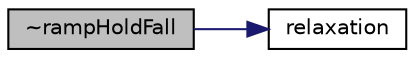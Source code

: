 digraph "~rampHoldFall"
{
  bgcolor="transparent";
  edge [fontname="Helvetica",fontsize="10",labelfontname="Helvetica",labelfontsize="10"];
  node [fontname="Helvetica",fontsize="10",shape=record];
  rankdir="LR";
  Node1 [label="~rampHoldFall",height=0.2,width=0.4,color="black", fillcolor="grey75", style="filled", fontcolor="black"];
  Node1 -> Node2 [color="midnightblue",fontsize="10",style="solid",fontname="Helvetica"];
  Node2 [label="relaxation",height=0.2,width=0.4,color="black",URL="$a02107.html#a7e730b1c3d0998f76225fff42237bcf8",tooltip="Return the current relaxation coefficient. "];
}
